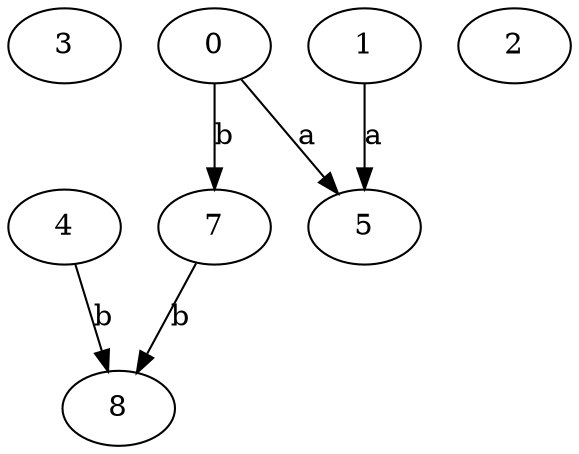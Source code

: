 strict digraph  {
3;
4;
0;
5;
1;
7;
8;
2;
4 -> 8  [label=b];
0 -> 5  [label=a];
0 -> 7  [label=b];
1 -> 5  [label=a];
7 -> 8  [label=b];
}
